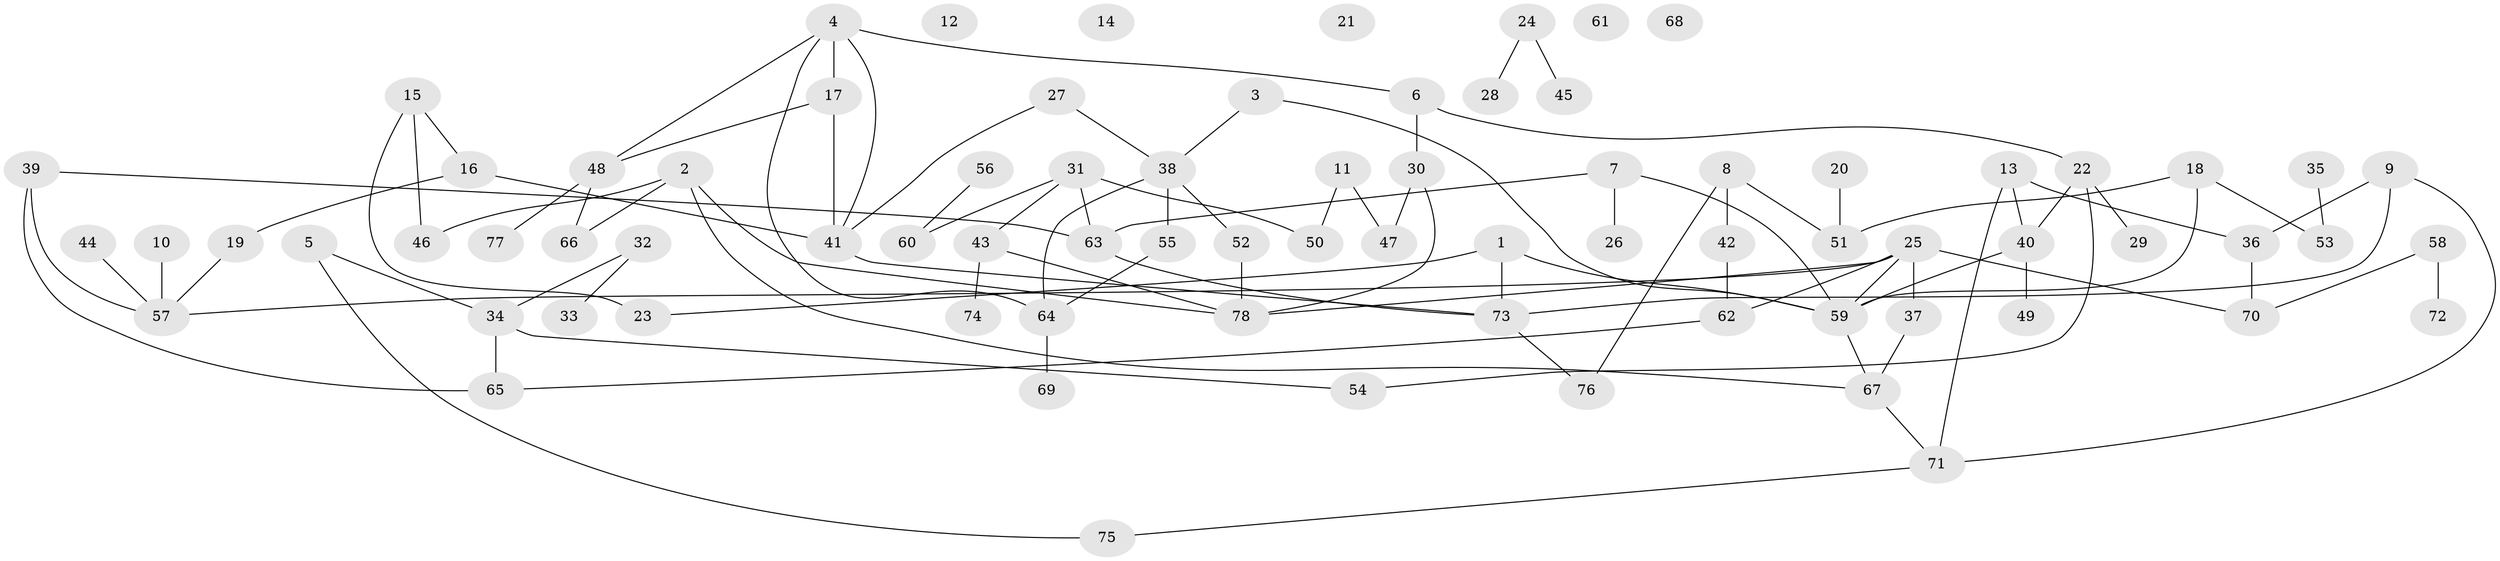 // Generated by graph-tools (version 1.1) at 2025/00/03/09/25 03:00:41]
// undirected, 78 vertices, 98 edges
graph export_dot {
graph [start="1"]
  node [color=gray90,style=filled];
  1;
  2;
  3;
  4;
  5;
  6;
  7;
  8;
  9;
  10;
  11;
  12;
  13;
  14;
  15;
  16;
  17;
  18;
  19;
  20;
  21;
  22;
  23;
  24;
  25;
  26;
  27;
  28;
  29;
  30;
  31;
  32;
  33;
  34;
  35;
  36;
  37;
  38;
  39;
  40;
  41;
  42;
  43;
  44;
  45;
  46;
  47;
  48;
  49;
  50;
  51;
  52;
  53;
  54;
  55;
  56;
  57;
  58;
  59;
  60;
  61;
  62;
  63;
  64;
  65;
  66;
  67;
  68;
  69;
  70;
  71;
  72;
  73;
  74;
  75;
  76;
  77;
  78;
  1 -- 23;
  1 -- 59;
  1 -- 73;
  2 -- 46;
  2 -- 66;
  2 -- 67;
  2 -- 78;
  3 -- 38;
  3 -- 59;
  4 -- 6;
  4 -- 17;
  4 -- 41;
  4 -- 48;
  4 -- 64;
  5 -- 34;
  5 -- 75;
  6 -- 22;
  6 -- 30;
  7 -- 26;
  7 -- 59;
  7 -- 63;
  8 -- 42;
  8 -- 51;
  8 -- 76;
  9 -- 36;
  9 -- 71;
  9 -- 73;
  10 -- 57;
  11 -- 47;
  11 -- 50;
  13 -- 36;
  13 -- 40;
  13 -- 71;
  15 -- 16;
  15 -- 23;
  15 -- 46;
  16 -- 19;
  16 -- 41;
  17 -- 41;
  17 -- 48;
  18 -- 51;
  18 -- 53;
  18 -- 59;
  19 -- 57;
  20 -- 51;
  22 -- 29;
  22 -- 40;
  22 -- 54;
  24 -- 28;
  24 -- 45;
  25 -- 37;
  25 -- 57;
  25 -- 59;
  25 -- 62;
  25 -- 70;
  25 -- 78;
  27 -- 38;
  27 -- 41;
  30 -- 47;
  30 -- 78;
  31 -- 43;
  31 -- 50;
  31 -- 60;
  31 -- 63;
  32 -- 33;
  32 -- 34;
  34 -- 54;
  34 -- 65;
  35 -- 53;
  36 -- 70;
  37 -- 67;
  38 -- 52;
  38 -- 55;
  38 -- 64;
  39 -- 57;
  39 -- 63;
  39 -- 65;
  40 -- 49;
  40 -- 59;
  41 -- 73;
  42 -- 62;
  43 -- 74;
  43 -- 78;
  44 -- 57;
  48 -- 66;
  48 -- 77;
  52 -- 78;
  55 -- 64;
  56 -- 60;
  58 -- 70;
  58 -- 72;
  59 -- 67;
  62 -- 65;
  63 -- 73;
  64 -- 69;
  67 -- 71;
  71 -- 75;
  73 -- 76;
}
